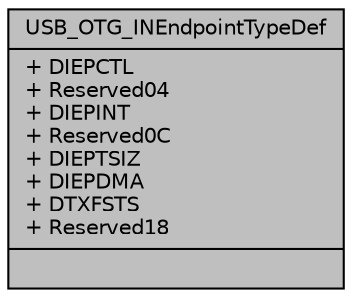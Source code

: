 digraph "USB_OTG_INEndpointTypeDef"
{
  edge [fontname="Helvetica",fontsize="10",labelfontname="Helvetica",labelfontsize="10"];
  node [fontname="Helvetica",fontsize="10",shape=record];
  Node1 [label="{USB_OTG_INEndpointTypeDef\n|+ DIEPCTL\l+ Reserved04\l+ DIEPINT\l+ Reserved0C\l+ DIEPTSIZ\l+ DIEPDMA\l+ DTXFSTS\l+ Reserved18\l|}",height=0.2,width=0.4,color="black", fillcolor="grey75", style="filled", fontcolor="black"];
}
